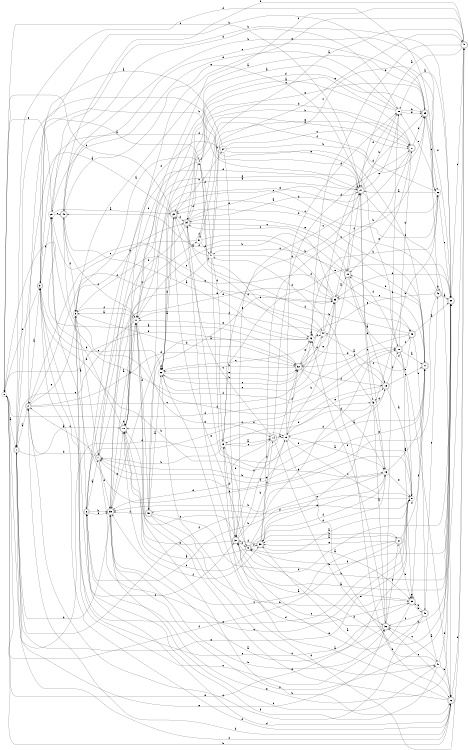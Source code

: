 digraph n42_5 {
__start0 [label="" shape="none"];

rankdir=LR;
size="8,5";

s0 [style="filled", color="black", fillcolor="white" shape="circle", label="0"];
s1 [style="rounded,filled", color="black", fillcolor="white" shape="doublecircle", label="1"];
s2 [style="rounded,filled", color="black", fillcolor="white" shape="doublecircle", label="2"];
s3 [style="rounded,filled", color="black", fillcolor="white" shape="doublecircle", label="3"];
s4 [style="filled", color="black", fillcolor="white" shape="circle", label="4"];
s5 [style="filled", color="black", fillcolor="white" shape="circle", label="5"];
s6 [style="rounded,filled", color="black", fillcolor="white" shape="doublecircle", label="6"];
s7 [style="rounded,filled", color="black", fillcolor="white" shape="doublecircle", label="7"];
s8 [style="filled", color="black", fillcolor="white" shape="circle", label="8"];
s9 [style="rounded,filled", color="black", fillcolor="white" shape="doublecircle", label="9"];
s10 [style="rounded,filled", color="black", fillcolor="white" shape="doublecircle", label="10"];
s11 [style="filled", color="black", fillcolor="white" shape="circle", label="11"];
s12 [style="rounded,filled", color="black", fillcolor="white" shape="doublecircle", label="12"];
s13 [style="filled", color="black", fillcolor="white" shape="circle", label="13"];
s14 [style="rounded,filled", color="black", fillcolor="white" shape="doublecircle", label="14"];
s15 [style="filled", color="black", fillcolor="white" shape="circle", label="15"];
s16 [style="filled", color="black", fillcolor="white" shape="circle", label="16"];
s17 [style="rounded,filled", color="black", fillcolor="white" shape="doublecircle", label="17"];
s18 [style="rounded,filled", color="black", fillcolor="white" shape="doublecircle", label="18"];
s19 [style="rounded,filled", color="black", fillcolor="white" shape="doublecircle", label="19"];
s20 [style="rounded,filled", color="black", fillcolor="white" shape="doublecircle", label="20"];
s21 [style="rounded,filled", color="black", fillcolor="white" shape="doublecircle", label="21"];
s22 [style="filled", color="black", fillcolor="white" shape="circle", label="22"];
s23 [style="rounded,filled", color="black", fillcolor="white" shape="doublecircle", label="23"];
s24 [style="filled", color="black", fillcolor="white" shape="circle", label="24"];
s25 [style="rounded,filled", color="black", fillcolor="white" shape="doublecircle", label="25"];
s26 [style="filled", color="black", fillcolor="white" shape="circle", label="26"];
s27 [style="rounded,filled", color="black", fillcolor="white" shape="doublecircle", label="27"];
s28 [style="filled", color="black", fillcolor="white" shape="circle", label="28"];
s29 [style="filled", color="black", fillcolor="white" shape="circle", label="29"];
s30 [style="rounded,filled", color="black", fillcolor="white" shape="doublecircle", label="30"];
s31 [style="rounded,filled", color="black", fillcolor="white" shape="doublecircle", label="31"];
s32 [style="rounded,filled", color="black", fillcolor="white" shape="doublecircle", label="32"];
s33 [style="filled", color="black", fillcolor="white" shape="circle", label="33"];
s34 [style="rounded,filled", color="black", fillcolor="white" shape="doublecircle", label="34"];
s35 [style="rounded,filled", color="black", fillcolor="white" shape="doublecircle", label="35"];
s36 [style="rounded,filled", color="black", fillcolor="white" shape="doublecircle", label="36"];
s37 [style="rounded,filled", color="black", fillcolor="white" shape="doublecircle", label="37"];
s38 [style="rounded,filled", color="black", fillcolor="white" shape="doublecircle", label="38"];
s39 [style="rounded,filled", color="black", fillcolor="white" shape="doublecircle", label="39"];
s40 [style="rounded,filled", color="black", fillcolor="white" shape="doublecircle", label="40"];
s41 [style="filled", color="black", fillcolor="white" shape="circle", label="41"];
s42 [style="rounded,filled", color="black", fillcolor="white" shape="doublecircle", label="42"];
s43 [style="filled", color="black", fillcolor="white" shape="circle", label="43"];
s44 [style="filled", color="black", fillcolor="white" shape="circle", label="44"];
s45 [style="rounded,filled", color="black", fillcolor="white" shape="doublecircle", label="45"];
s46 [style="filled", color="black", fillcolor="white" shape="circle", label="46"];
s47 [style="filled", color="black", fillcolor="white" shape="circle", label="47"];
s48 [style="rounded,filled", color="black", fillcolor="white" shape="doublecircle", label="48"];
s49 [style="rounded,filled", color="black", fillcolor="white" shape="doublecircle", label="49"];
s50 [style="rounded,filled", color="black", fillcolor="white" shape="doublecircle", label="50"];
s51 [style="filled", color="black", fillcolor="white" shape="circle", label="51"];
s0 -> s1 [label="a"];
s0 -> s12 [label="b"];
s0 -> s27 [label="c"];
s0 -> s8 [label="d"];
s0 -> s32 [label="e"];
s0 -> s15 [label="f"];
s1 -> s2 [label="a"];
s1 -> s17 [label="b"];
s1 -> s10 [label="c"];
s1 -> s35 [label="d"];
s1 -> s36 [label="e"];
s1 -> s12 [label="f"];
s2 -> s3 [label="a"];
s2 -> s12 [label="b"];
s2 -> s43 [label="c"];
s2 -> s32 [label="d"];
s2 -> s5 [label="e"];
s2 -> s47 [label="f"];
s3 -> s4 [label="a"];
s3 -> s27 [label="b"];
s3 -> s22 [label="c"];
s3 -> s0 [label="d"];
s3 -> s8 [label="e"];
s3 -> s29 [label="f"];
s4 -> s5 [label="a"];
s4 -> s21 [label="b"];
s4 -> s44 [label="c"];
s4 -> s21 [label="d"];
s4 -> s7 [label="e"];
s4 -> s47 [label="f"];
s5 -> s6 [label="a"];
s5 -> s34 [label="b"];
s5 -> s31 [label="c"];
s5 -> s32 [label="d"];
s5 -> s39 [label="e"];
s5 -> s11 [label="f"];
s6 -> s7 [label="a"];
s6 -> s35 [label="b"];
s6 -> s51 [label="c"];
s6 -> s27 [label="d"];
s6 -> s35 [label="e"];
s6 -> s20 [label="f"];
s7 -> s2 [label="a"];
s7 -> s5 [label="b"];
s7 -> s8 [label="c"];
s7 -> s2 [label="d"];
s7 -> s33 [label="e"];
s7 -> s35 [label="f"];
s8 -> s9 [label="a"];
s8 -> s6 [label="b"];
s8 -> s29 [label="c"];
s8 -> s50 [label="d"];
s8 -> s1 [label="e"];
s8 -> s34 [label="f"];
s9 -> s10 [label="a"];
s9 -> s13 [label="b"];
s9 -> s10 [label="c"];
s9 -> s20 [label="d"];
s9 -> s16 [label="e"];
s9 -> s38 [label="f"];
s10 -> s11 [label="a"];
s10 -> s29 [label="b"];
s10 -> s27 [label="c"];
s10 -> s10 [label="d"];
s10 -> s26 [label="e"];
s10 -> s38 [label="f"];
s11 -> s5 [label="a"];
s11 -> s12 [label="b"];
s11 -> s1 [label="c"];
s11 -> s50 [label="d"];
s11 -> s14 [label="e"];
s11 -> s45 [label="f"];
s12 -> s13 [label="a"];
s12 -> s48 [label="b"];
s12 -> s36 [label="c"];
s12 -> s6 [label="d"];
s12 -> s11 [label="e"];
s12 -> s3 [label="f"];
s13 -> s14 [label="a"];
s13 -> s7 [label="b"];
s13 -> s14 [label="c"];
s13 -> s27 [label="d"];
s13 -> s30 [label="e"];
s13 -> s31 [label="f"];
s14 -> s15 [label="a"];
s14 -> s36 [label="b"];
s14 -> s23 [label="c"];
s14 -> s21 [label="d"];
s14 -> s35 [label="e"];
s14 -> s31 [label="f"];
s15 -> s16 [label="a"];
s15 -> s3 [label="b"];
s15 -> s8 [label="c"];
s15 -> s28 [label="d"];
s15 -> s19 [label="e"];
s15 -> s32 [label="f"];
s16 -> s17 [label="a"];
s16 -> s35 [label="b"];
s16 -> s27 [label="c"];
s16 -> s38 [label="d"];
s16 -> s8 [label="e"];
s16 -> s1 [label="f"];
s17 -> s15 [label="a"];
s17 -> s18 [label="b"];
s17 -> s33 [label="c"];
s17 -> s23 [label="d"];
s17 -> s34 [label="e"];
s17 -> s7 [label="f"];
s18 -> s19 [label="a"];
s18 -> s11 [label="b"];
s18 -> s47 [label="c"];
s18 -> s12 [label="d"];
s18 -> s32 [label="e"];
s18 -> s27 [label="f"];
s19 -> s8 [label="a"];
s19 -> s7 [label="b"];
s19 -> s20 [label="c"];
s19 -> s43 [label="d"];
s19 -> s17 [label="e"];
s19 -> s10 [label="f"];
s20 -> s17 [label="a"];
s20 -> s21 [label="b"];
s20 -> s49 [label="c"];
s20 -> s39 [label="d"];
s20 -> s8 [label="e"];
s20 -> s18 [label="f"];
s21 -> s22 [label="a"];
s21 -> s33 [label="b"];
s21 -> s31 [label="c"];
s21 -> s34 [label="d"];
s21 -> s18 [label="e"];
s21 -> s25 [label="f"];
s22 -> s23 [label="a"];
s22 -> s32 [label="b"];
s22 -> s44 [label="c"];
s22 -> s48 [label="d"];
s22 -> s32 [label="e"];
s22 -> s22 [label="f"];
s23 -> s1 [label="a"];
s23 -> s24 [label="b"];
s23 -> s0 [label="c"];
s23 -> s22 [label="d"];
s23 -> s9 [label="e"];
s23 -> s34 [label="f"];
s24 -> s2 [label="a"];
s24 -> s25 [label="b"];
s24 -> s21 [label="c"];
s24 -> s31 [label="d"];
s24 -> s20 [label="e"];
s24 -> s7 [label="f"];
s25 -> s5 [label="a"];
s25 -> s3 [label="b"];
s25 -> s26 [label="c"];
s25 -> s50 [label="d"];
s25 -> s34 [label="e"];
s25 -> s30 [label="f"];
s26 -> s27 [label="a"];
s26 -> s46 [label="b"];
s26 -> s30 [label="c"];
s26 -> s22 [label="d"];
s26 -> s28 [label="e"];
s26 -> s4 [label="f"];
s27 -> s10 [label="a"];
s27 -> s28 [label="b"];
s27 -> s46 [label="c"];
s27 -> s3 [label="d"];
s27 -> s28 [label="e"];
s27 -> s12 [label="f"];
s28 -> s11 [label="a"];
s28 -> s25 [label="b"];
s28 -> s23 [label="c"];
s28 -> s29 [label="d"];
s28 -> s25 [label="e"];
s28 -> s18 [label="f"];
s29 -> s23 [label="a"];
s29 -> s30 [label="b"];
s29 -> s45 [label="c"];
s29 -> s28 [label="d"];
s29 -> s0 [label="e"];
s29 -> s20 [label="f"];
s30 -> s28 [label="a"];
s30 -> s31 [label="b"];
s30 -> s48 [label="c"];
s30 -> s33 [label="d"];
s30 -> s6 [label="e"];
s30 -> s9 [label="f"];
s31 -> s30 [label="a"];
s31 -> s15 [label="b"];
s31 -> s10 [label="c"];
s31 -> s32 [label="d"];
s31 -> s10 [label="e"];
s31 -> s9 [label="f"];
s32 -> s0 [label="a"];
s32 -> s22 [label="b"];
s32 -> s33 [label="c"];
s32 -> s16 [label="d"];
s32 -> s43 [label="e"];
s32 -> s19 [label="f"];
s33 -> s18 [label="a"];
s33 -> s15 [label="b"];
s33 -> s34 [label="c"];
s33 -> s12 [label="d"];
s33 -> s5 [label="e"];
s33 -> s45 [label="f"];
s34 -> s27 [label="a"];
s34 -> s35 [label="b"];
s34 -> s18 [label="c"];
s34 -> s43 [label="d"];
s34 -> s27 [label="e"];
s34 -> s4 [label="f"];
s35 -> s11 [label="a"];
s35 -> s36 [label="b"];
s35 -> s41 [label="c"];
s35 -> s33 [label="d"];
s35 -> s10 [label="e"];
s35 -> s30 [label="f"];
s36 -> s35 [label="a"];
s36 -> s30 [label="b"];
s36 -> s31 [label="c"];
s36 -> s37 [label="d"];
s36 -> s28 [label="e"];
s36 -> s43 [label="f"];
s37 -> s38 [label="a"];
s37 -> s39 [label="b"];
s37 -> s35 [label="c"];
s37 -> s17 [label="d"];
s37 -> s38 [label="e"];
s37 -> s0 [label="f"];
s38 -> s39 [label="a"];
s38 -> s37 [label="b"];
s38 -> s25 [label="c"];
s38 -> s31 [label="d"];
s38 -> s14 [label="e"];
s38 -> s16 [label="f"];
s39 -> s34 [label="a"];
s39 -> s40 [label="b"];
s39 -> s3 [label="c"];
s39 -> s22 [label="d"];
s39 -> s39 [label="e"];
s39 -> s17 [label="f"];
s40 -> s41 [label="a"];
s40 -> s39 [label="b"];
s40 -> s42 [label="c"];
s40 -> s2 [label="d"];
s40 -> s31 [label="e"];
s40 -> s36 [label="f"];
s41 -> s38 [label="a"];
s41 -> s12 [label="b"];
s41 -> s36 [label="c"];
s41 -> s30 [label="d"];
s41 -> s15 [label="e"];
s41 -> s6 [label="f"];
s42 -> s30 [label="a"];
s42 -> s42 [label="b"];
s42 -> s23 [label="c"];
s42 -> s1 [label="d"];
s42 -> s32 [label="e"];
s42 -> s7 [label="f"];
s43 -> s35 [label="a"];
s43 -> s26 [label="b"];
s43 -> s22 [label="c"];
s43 -> s43 [label="d"];
s43 -> s11 [label="e"];
s43 -> s44 [label="f"];
s44 -> s19 [label="a"];
s44 -> s33 [label="b"];
s44 -> s22 [label="c"];
s44 -> s25 [label="d"];
s44 -> s29 [label="e"];
s44 -> s11 [label="f"];
s45 -> s43 [label="a"];
s45 -> s26 [label="b"];
s45 -> s25 [label="c"];
s45 -> s46 [label="d"];
s45 -> s27 [label="e"];
s45 -> s5 [label="f"];
s46 -> s36 [label="a"];
s46 -> s13 [label="b"];
s46 -> s38 [label="c"];
s46 -> s19 [label="d"];
s46 -> s16 [label="e"];
s46 -> s47 [label="f"];
s47 -> s23 [label="a"];
s47 -> s16 [label="b"];
s47 -> s26 [label="c"];
s47 -> s13 [label="d"];
s47 -> s48 [label="e"];
s47 -> s49 [label="f"];
s48 -> s27 [label="a"];
s48 -> s43 [label="b"];
s48 -> s11 [label="c"];
s48 -> s9 [label="d"];
s48 -> s10 [label="e"];
s48 -> s45 [label="f"];
s49 -> s30 [label="a"];
s49 -> s40 [label="b"];
s49 -> s32 [label="c"];
s49 -> s0 [label="d"];
s49 -> s44 [label="e"];
s49 -> s4 [label="f"];
s50 -> s22 [label="a"];
s50 -> s39 [label="b"];
s50 -> s41 [label="c"];
s50 -> s30 [label="d"];
s50 -> s33 [label="e"];
s50 -> s35 [label="f"];
s51 -> s48 [label="a"];
s51 -> s49 [label="b"];
s51 -> s2 [label="c"];
s51 -> s47 [label="d"];
s51 -> s21 [label="e"];
s51 -> s51 [label="f"];

}